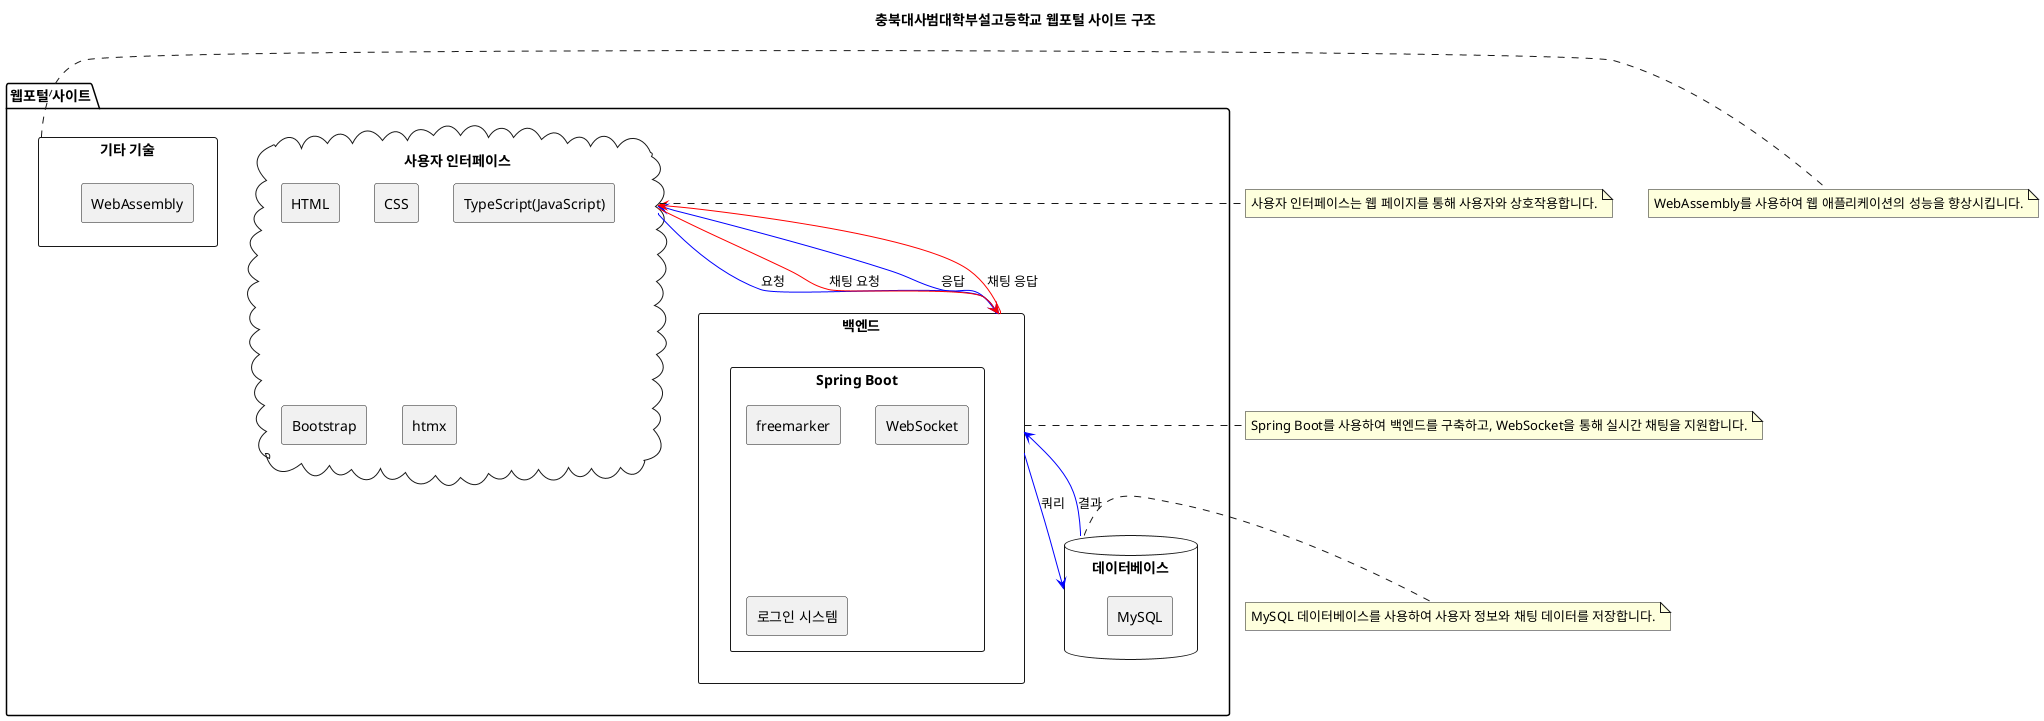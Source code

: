 @startuml System
title 충북대사범대학부설고등학교 웹포털 사이트 구조

package "웹포털 사이트" {
    cloud "사용자 인터페이스" as UI {
        RECTANGLE "HTML"
        RECTANGLE "CSS"
        RECTANGLE "TypeScript(JavaScript)"
        RECTANGLE "Bootstrap"
        RECTANGLE "htmx"
    }

    rectangle "백엔드" as Backend {
        RECTANGLE "Spring Boot" {
            RECTANGLE "freemarker"
            RECTANGLE "WebSocket"
            RECTANGLE "로그인 시스템"
        }
    }

    database "데이터베이스" as Database {
        RECTANGLE "MySQL"
    }

    rectangle "기타 기술" as OtherTech {
        RECTANGLE "WebAssembly"
    }
}

UI -[#0000FF]-> Backend : 요청
Backend -[#0000FF]-> Database : 쿼리
Database -[#0000FF]-> Backend : 결과
Backend -[#0000FF]-> UI : 응답

UI -[#FF0000]-> Backend : 채팅 요청
Backend -[#FF0000]-> UI : 채팅 응답

note right of UI
   사용자 인터페이스는 웹 페이지를 통해 사용자와 상호작용합니다.
end note

note right of Backend
   Spring Boot를 사용하여 백엔드를 구축하고, WebSocket을 통해 실시간 채팅을 지원합니다.
end note

note right of Database
   MySQL 데이터베이스를 사용하여 사용자 정보와 채팅 데이터를 저장합니다.
end note

note right of OtherTech
   WebAssembly를 사용하여 웹 애플리케이션의 성능을 향상시킵니다.
end note
@enduml